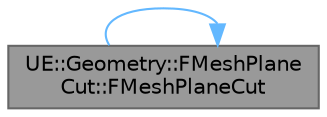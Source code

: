 digraph "UE::Geometry::FMeshPlaneCut::FMeshPlaneCut"
{
 // INTERACTIVE_SVG=YES
 // LATEX_PDF_SIZE
  bgcolor="transparent";
  edge [fontname=Helvetica,fontsize=10,labelfontname=Helvetica,labelfontsize=10];
  node [fontname=Helvetica,fontsize=10,shape=box,height=0.2,width=0.4];
  rankdir="LR";
  Node1 [id="Node000001",label="UE::Geometry::FMeshPlane\lCut::FMeshPlaneCut",height=0.2,width=0.4,color="gray40", fillcolor="grey60", style="filled", fontcolor="black",tooltip="Cut mesh with plane."];
  Node1 -> Node1 [id="edge1_Node000001_Node000001",color="steelblue1",style="solid",tooltip=" "];
}
